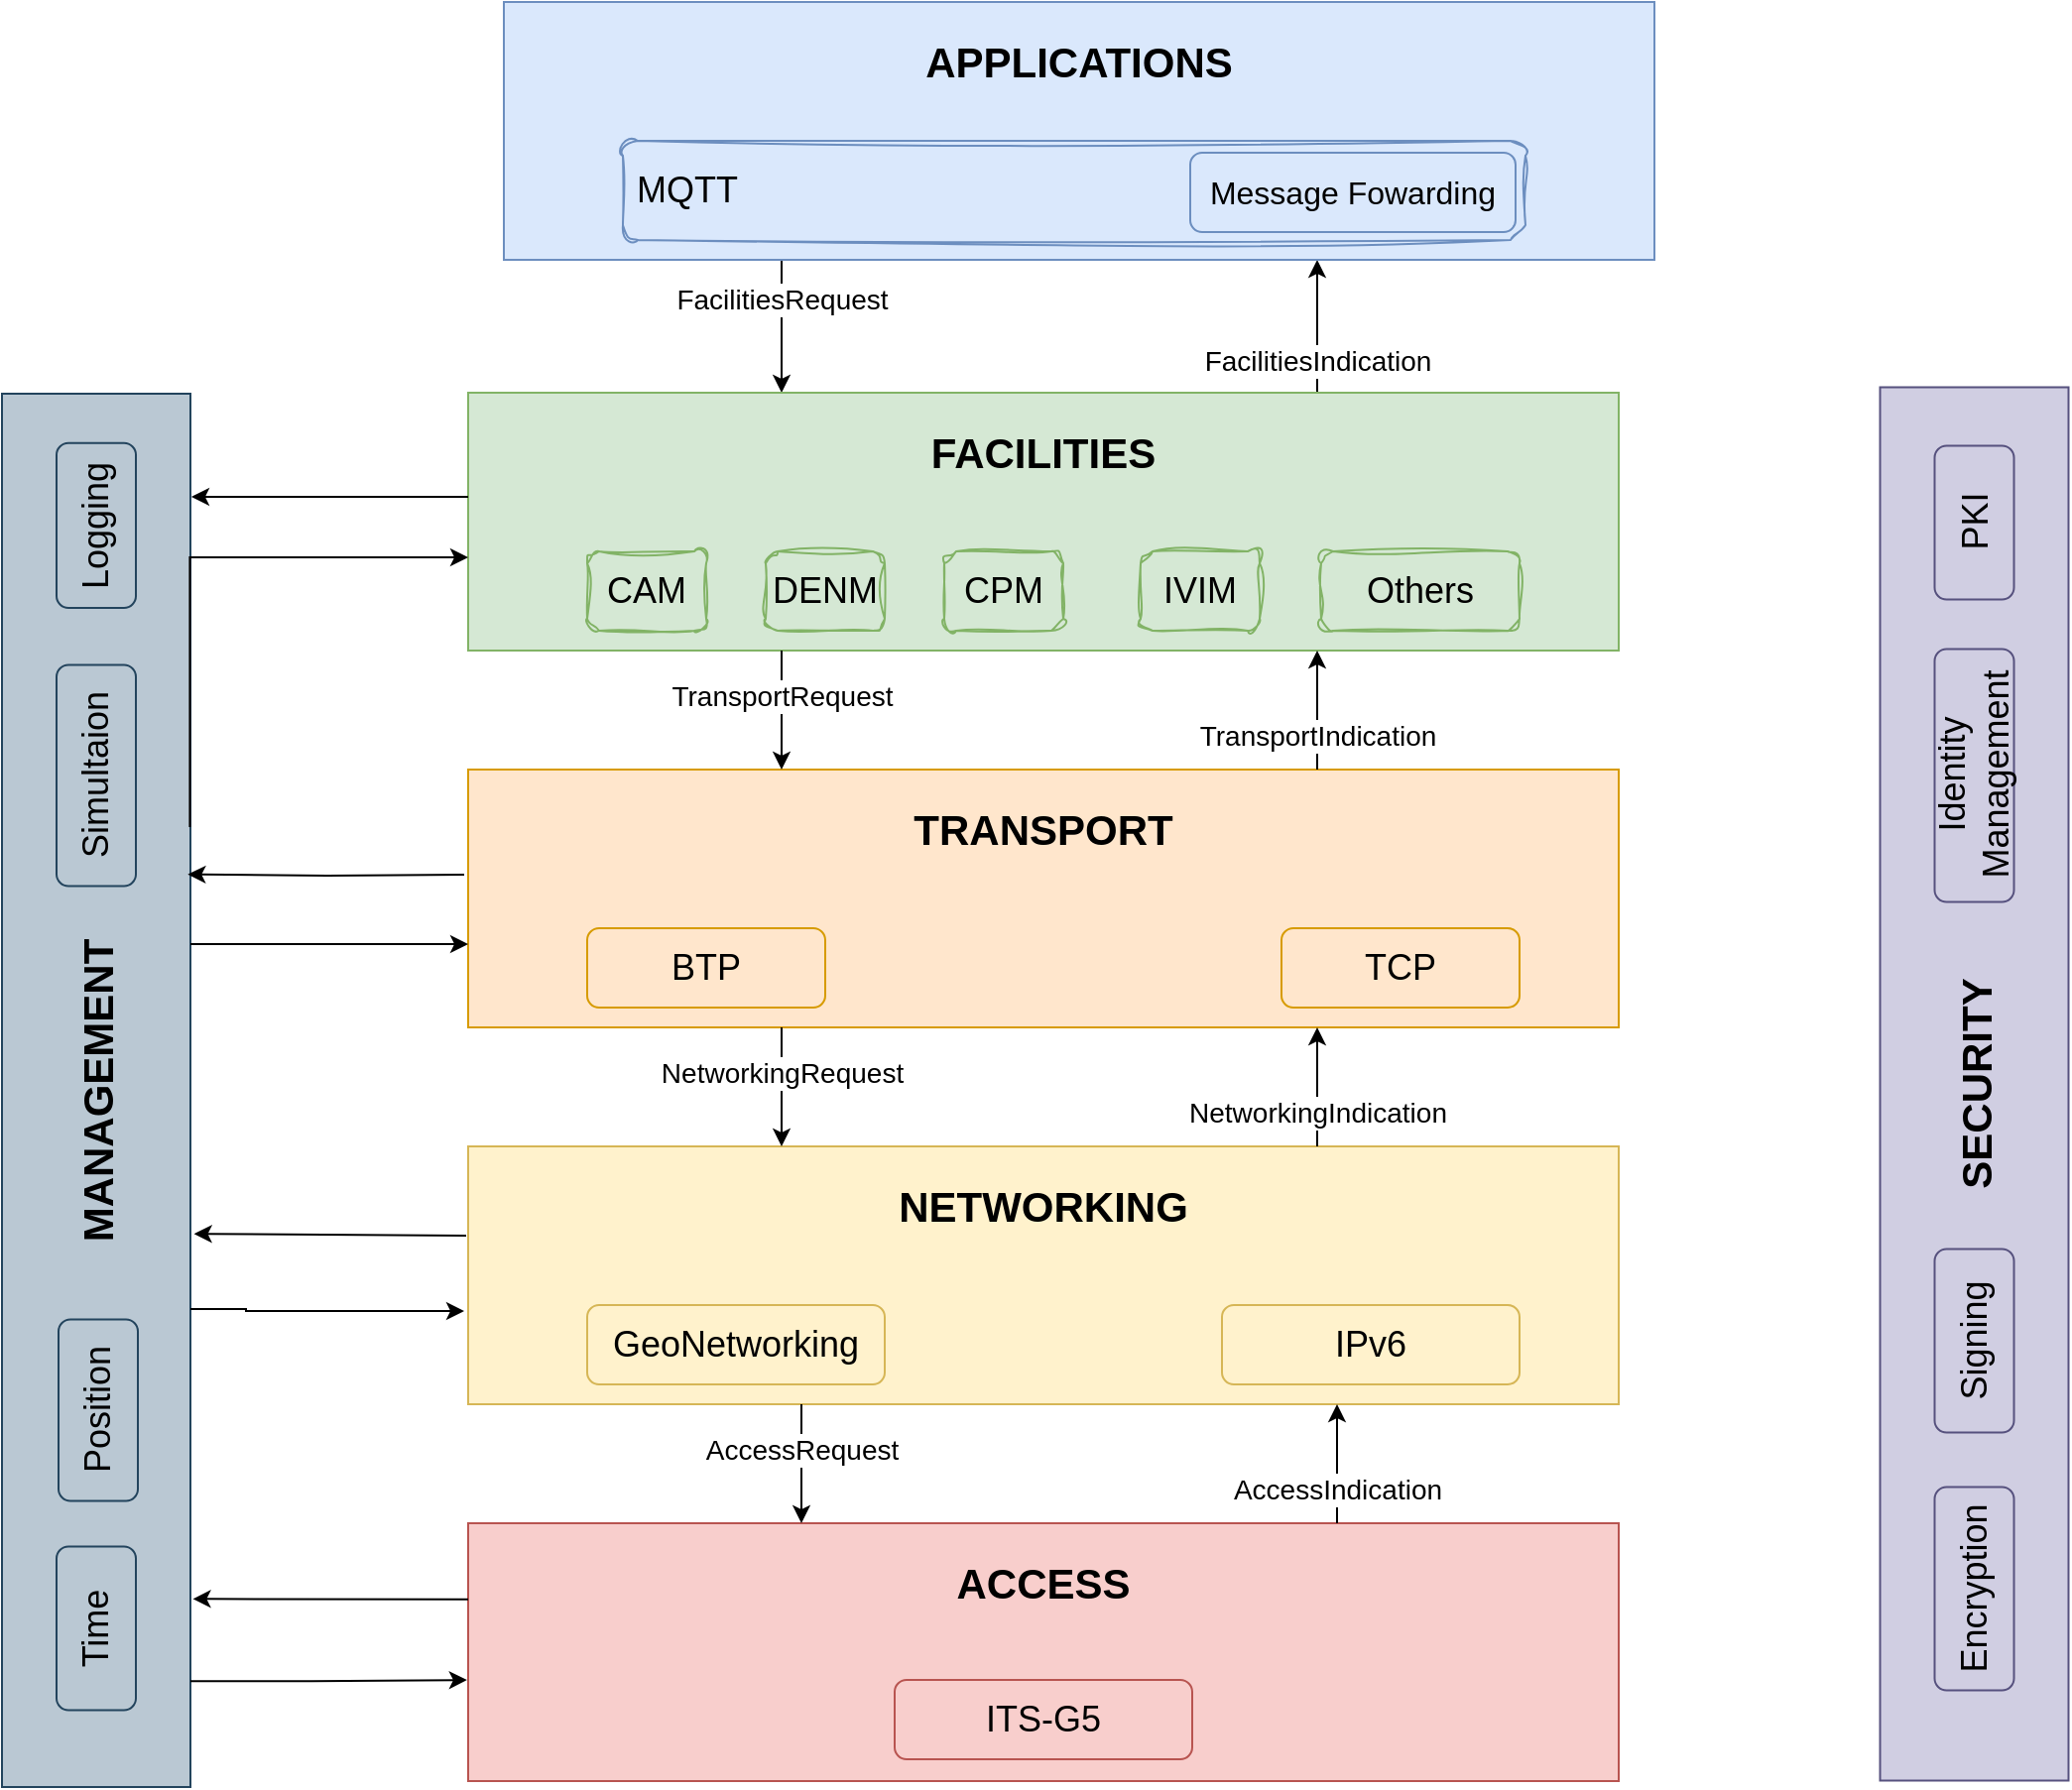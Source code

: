<mxfile version="21.2.3" type="device">
  <diagram name="Página-1" id="uKnVEjH_xgde9XSCPgQ8">
    <mxGraphModel dx="1965" dy="908" grid="1" gridSize="10" guides="1" tooltips="1" connect="1" arrows="1" fold="1" page="1" pageScale="1" pageWidth="963" pageHeight="787" math="0" shadow="0">
      <root>
        <mxCell id="0" />
        <mxCell id="1" parent="0" />
        <mxCell id="2IUkS7aFJ32HrLXfoUI_-3" value="&lt;font style=&quot;font-size: 14px;&quot;&gt;FacilitiesRequest&lt;/font&gt;" style="edgeStyle=orthogonalEdgeStyle;rounded=0;orthogonalLoop=1;jettySize=auto;html=1;" edge="1" parent="1" source="ywxuKEjS3HETENXKYk1R-1" target="ywxuKEjS3HETENXKYk1R-4">
          <mxGeometry x="-0.403" relative="1" as="geometry">
            <Array as="points">
              <mxPoint x="350" y="470" />
              <mxPoint x="350" y="470" />
            </Array>
            <mxPoint as="offset" />
          </mxGeometry>
        </mxCell>
        <mxCell id="2IUkS7aFJ32HrLXfoUI_-5" value="&lt;span style=&quot;color: rgb(0, 0, 0); font-family: Helvetica; font-style: normal; font-variant-ligatures: normal; font-variant-caps: normal; font-weight: 400; letter-spacing: normal; orphans: 2; text-align: center; text-indent: 0px; text-transform: none; widows: 2; word-spacing: 0px; -webkit-text-stroke-width: 0px; background-color: rgb(255, 255, 255); text-decoration-thickness: initial; text-decoration-style: initial; text-decoration-color: initial; float: none; display: inline !important;&quot;&gt;&lt;font style=&quot;font-size: 14px;&quot;&gt;FacilitiesIndication&lt;/font&gt;&lt;/span&gt;" style="edgeStyle=orthogonalEdgeStyle;rounded=0;orthogonalLoop=1;jettySize=auto;html=1;" edge="1" parent="1" source="ywxuKEjS3HETENXKYk1R-4" target="ywxuKEjS3HETENXKYk1R-1">
          <mxGeometry x="-0.502" relative="1" as="geometry">
            <Array as="points">
              <mxPoint x="620" y="490" />
              <mxPoint x="620" y="490" />
            </Array>
            <mxPoint as="offset" />
          </mxGeometry>
        </mxCell>
        <mxCell id="2IUkS7aFJ32HrLXfoUI_-6" value="" style="group" vertex="1" connectable="0" parent="1">
          <mxGeometry x="210" y="320" width="580" height="130" as="geometry" />
        </mxCell>
        <mxCell id="ywxuKEjS3HETENXKYk1R-1" value="&lt;font size=&quot;1&quot; style=&quot;&quot;&gt;&lt;b style=&quot;font-size: 21px;&quot;&gt;APPLICATIONS&lt;/b&gt;&lt;/font&gt;" style="rounded=0;whiteSpace=wrap;html=1;fillColor=#dae8fc;strokeColor=#6c8ebf;spacingTop=-70;" parent="2IUkS7aFJ32HrLXfoUI_-6" vertex="1">
          <mxGeometry width="580" height="130" as="geometry" />
        </mxCell>
        <mxCell id="H4YumQbrynYKa5-hTu4I-1" value="&lt;p style=&quot;line-height: 100%;&quot;&gt;&lt;font style=&quot;font-size: 18px;&quot;&gt;&amp;nbsp;MQTT&lt;/font&gt;&lt;/p&gt;" style="rounded=1;whiteSpace=wrap;html=1;fillColor=none;strokeColor=#6C8EBF;align=left;glass=0;shadow=0;sketch=1;curveFitting=1;jiggle=2;" parent="2IUkS7aFJ32HrLXfoUI_-6" vertex="1">
          <mxGeometry x="60" y="70" width="455" height="50" as="geometry" />
        </mxCell>
        <mxCell id="H4YumQbrynYKa5-hTu4I-3" value="&lt;span style=&quot;font-size: 16px;&quot;&gt;Message Fowarding&lt;/span&gt;" style="rounded=1;whiteSpace=wrap;html=1;fillColor=none;strokeColor=#6C8EBF;align=center;" parent="2IUkS7aFJ32HrLXfoUI_-6" vertex="1">
          <mxGeometry x="346" y="76" width="164" height="40" as="geometry" />
        </mxCell>
        <mxCell id="2IUkS7aFJ32HrLXfoUI_-7" value="" style="group" vertex="1" connectable="0" parent="1">
          <mxGeometry x="192" y="517" width="580" height="130" as="geometry" />
        </mxCell>
        <mxCell id="ywxuKEjS3HETENXKYk1R-4" value="&lt;span style=&quot;font-size: 21px;&quot;&gt;&lt;b&gt;FACILITIES&lt;/b&gt;&lt;/span&gt;" style="rounded=0;whiteSpace=wrap;html=1;fillColor=#d5e8d4;strokeColor=#82b366;spacingTop=-70;" parent="2IUkS7aFJ32HrLXfoUI_-7" vertex="1">
          <mxGeometry width="580" height="130" as="geometry" />
        </mxCell>
        <mxCell id="H4YumQbrynYKa5-hTu4I-5" value="&lt;font style=&quot;font-size: 18px;&quot;&gt;CAM&lt;/font&gt;" style="rounded=1;whiteSpace=wrap;html=1;fillColor=none;strokeColor=#82B366;align=center;sketch=1;curveFitting=1;jiggle=2;hachureAngle=-41;hachureGap=-1;imageHeight=24;" parent="2IUkS7aFJ32HrLXfoUI_-7" vertex="1">
          <mxGeometry x="60" y="80" width="60" height="40" as="geometry" />
        </mxCell>
        <mxCell id="H4YumQbrynYKa5-hTu4I-6" value="&lt;span style=&quot;font-size: 18px;&quot;&gt;DENM&lt;/span&gt;" style="rounded=1;whiteSpace=wrap;html=1;fillColor=none;strokeColor=#82B366;align=center;sketch=1;curveFitting=1;jiggle=2;hachureAngle=-41;hachureGap=-1;imageHeight=24;" parent="2IUkS7aFJ32HrLXfoUI_-7" vertex="1">
          <mxGeometry x="150" y="80" width="60" height="40" as="geometry" />
        </mxCell>
        <mxCell id="H4YumQbrynYKa5-hTu4I-7" value="&lt;font style=&quot;font-size: 18px;&quot;&gt;CPM&lt;/font&gt;" style="rounded=1;whiteSpace=wrap;html=1;fillColor=none;strokeColor=#82B366;align=center;sketch=1;curveFitting=1;jiggle=2;hachureAngle=-41;hachureGap=-1;imageHeight=24;" parent="2IUkS7aFJ32HrLXfoUI_-7" vertex="1">
          <mxGeometry x="240" y="80" width="60" height="40" as="geometry" />
        </mxCell>
        <mxCell id="H4YumQbrynYKa5-hTu4I-8" value="&lt;span style=&quot;font-size: 18px;&quot;&gt;IVIM&lt;/span&gt;" style="rounded=1;whiteSpace=wrap;html=1;fillColor=none;strokeColor=#82B366;align=center;sketch=1;curveFitting=1;jiggle=2;hachureAngle=-41;hachureGap=-1;imageHeight=24;" parent="2IUkS7aFJ32HrLXfoUI_-7" vertex="1">
          <mxGeometry x="339" y="80" width="60" height="40" as="geometry" />
        </mxCell>
        <mxCell id="H4YumQbrynYKa5-hTu4I-9" value="&lt;span style=&quot;font-size: 18px;&quot;&gt;Others&lt;/span&gt;" style="rounded=1;whiteSpace=wrap;html=1;fillColor=none;strokeColor=#82B366;align=center;sketch=1;curveFitting=1;jiggle=2;hachureAngle=-41;hachureGap=-1;imageHeight=24;" parent="2IUkS7aFJ32HrLXfoUI_-7" vertex="1">
          <mxGeometry x="430" y="80" width="100" height="40" as="geometry" />
        </mxCell>
        <mxCell id="2IUkS7aFJ32HrLXfoUI_-8" value="" style="group" vertex="1" connectable="0" parent="1">
          <mxGeometry x="192" y="707" width="580" height="130" as="geometry" />
        </mxCell>
        <mxCell id="ywxuKEjS3HETENXKYk1R-5" value="&lt;span style=&quot;font-size: 21px;&quot;&gt;&lt;b&gt;TRANSPORT&lt;/b&gt;&lt;/span&gt;" style="rounded=0;whiteSpace=wrap;html=1;fillColor=#ffe6cc;strokeColor=#d79b00;spacingTop=-70;" parent="2IUkS7aFJ32HrLXfoUI_-8" vertex="1">
          <mxGeometry width="580" height="130" as="geometry" />
        </mxCell>
        <mxCell id="H4YumQbrynYKa5-hTu4I-10" value="&lt;font style=&quot;font-size: 18px;&quot;&gt;BTP&lt;/font&gt;" style="rounded=1;whiteSpace=wrap;html=1;fillColor=none;strokeColor=#D79B00;align=center;" parent="2IUkS7aFJ32HrLXfoUI_-8" vertex="1">
          <mxGeometry x="60" y="80" width="120" height="40" as="geometry" />
        </mxCell>
        <mxCell id="H4YumQbrynYKa5-hTu4I-11" value="&lt;span style=&quot;font-size: 18px;&quot;&gt;TCP&lt;/span&gt;" style="rounded=1;whiteSpace=wrap;html=1;fillColor=none;strokeColor=#D79B00;align=center;rotation=0;" parent="2IUkS7aFJ32HrLXfoUI_-8" vertex="1">
          <mxGeometry x="410" y="80" width="120" height="40" as="geometry" />
        </mxCell>
        <mxCell id="2IUkS7aFJ32HrLXfoUI_-9" value="" style="group" vertex="1" connectable="0" parent="1">
          <mxGeometry x="192" y="897" width="580" height="130" as="geometry" />
        </mxCell>
        <mxCell id="ywxuKEjS3HETENXKYk1R-6" value="&lt;font size=&quot;1&quot; style=&quot;&quot;&gt;&lt;b style=&quot;font-size: 21px;&quot;&gt;NETWORKING&lt;/b&gt;&lt;/font&gt;" style="rounded=0;whiteSpace=wrap;html=1;fillColor=#fff2cc;strokeColor=#D6B656;spacingTop=-70;" parent="2IUkS7aFJ32HrLXfoUI_-9" vertex="1">
          <mxGeometry width="580" height="130" as="geometry" />
        </mxCell>
        <mxCell id="H4YumQbrynYKa5-hTu4I-12" value="&lt;font style=&quot;font-size: 18px;&quot;&gt;GeoNetworking&lt;/font&gt;" style="rounded=1;whiteSpace=wrap;html=1;fillColor=none;strokeColor=#D6B656;align=center;rotation=0;" parent="2IUkS7aFJ32HrLXfoUI_-9" vertex="1">
          <mxGeometry x="60" y="80" width="150" height="40" as="geometry" />
        </mxCell>
        <mxCell id="H4YumQbrynYKa5-hTu4I-13" value="&lt;font style=&quot;font-size: 18px;&quot;&gt;IPv6&lt;/font&gt;" style="rounded=1;whiteSpace=wrap;html=1;fillColor=none;strokeColor=#D6B656;align=center;rotation=0;" parent="2IUkS7aFJ32HrLXfoUI_-9" vertex="1">
          <mxGeometry x="380" y="80" width="150" height="40" as="geometry" />
        </mxCell>
        <mxCell id="2IUkS7aFJ32HrLXfoUI_-10" value="" style="group" vertex="1" connectable="0" parent="1">
          <mxGeometry x="192" y="1087" width="580" height="130" as="geometry" />
        </mxCell>
        <mxCell id="ywxuKEjS3HETENXKYk1R-7" value="&lt;font size=&quot;1&quot; style=&quot;&quot;&gt;&lt;b style=&quot;font-size: 21px;&quot;&gt;ACCESS&lt;/b&gt;&lt;/font&gt;" style="rounded=0;whiteSpace=wrap;html=1;fillColor=#f8cecc;strokeColor=#b85450;spacingTop=-70;" parent="2IUkS7aFJ32HrLXfoUI_-10" vertex="1">
          <mxGeometry width="580" height="130" as="geometry" />
        </mxCell>
        <mxCell id="H4YumQbrynYKa5-hTu4I-15" value="&lt;font style=&quot;font-size: 18px;&quot;&gt;ITS-G5&lt;/font&gt;" style="rounded=1;whiteSpace=wrap;html=1;fillColor=none;strokeColor=#B85450;align=center;rotation=0;" parent="2IUkS7aFJ32HrLXfoUI_-10" vertex="1">
          <mxGeometry x="215" y="79" width="150" height="40" as="geometry" />
        </mxCell>
        <mxCell id="2IUkS7aFJ32HrLXfoUI_-11" value="&lt;font style=&quot;font-size: 14px;&quot;&gt;TransportRequest&lt;/font&gt;" style="edgeStyle=orthogonalEdgeStyle;rounded=0;orthogonalLoop=1;jettySize=auto;html=1;" edge="1" parent="1" source="ywxuKEjS3HETENXKYk1R-4" target="ywxuKEjS3HETENXKYk1R-5">
          <mxGeometry x="-0.233" relative="1" as="geometry">
            <Array as="points">
              <mxPoint x="350" y="680" />
              <mxPoint x="350" y="680" />
            </Array>
            <mxPoint as="offset" />
          </mxGeometry>
        </mxCell>
        <mxCell id="2IUkS7aFJ32HrLXfoUI_-12" value="&lt;span style=&quot;color: rgb(0, 0, 0); font-family: Helvetica; font-style: normal; font-variant-ligatures: normal; font-variant-caps: normal; font-weight: 400; letter-spacing: normal; orphans: 2; text-align: center; text-indent: 0px; text-transform: none; widows: 2; word-spacing: 0px; -webkit-text-stroke-width: 0px; background-color: rgb(255, 255, 255); text-decoration-thickness: initial; text-decoration-style: initial; text-decoration-color: initial; float: none; display: inline !important;&quot;&gt;&lt;font style=&quot;font-size: 14px;&quot;&gt;TransportIndication&lt;/font&gt;&lt;/span&gt;" style="edgeStyle=orthogonalEdgeStyle;rounded=0;orthogonalLoop=1;jettySize=auto;html=1;" edge="1" parent="1" source="ywxuKEjS3HETENXKYk1R-5" target="ywxuKEjS3HETENXKYk1R-4">
          <mxGeometry x="-0.433" relative="1" as="geometry">
            <Array as="points">
              <mxPoint x="620" y="670" />
              <mxPoint x="620" y="670" />
            </Array>
            <mxPoint as="offset" />
          </mxGeometry>
        </mxCell>
        <mxCell id="2IUkS7aFJ32HrLXfoUI_-13" value="&lt;span style=&quot;color: rgb(0, 0, 0); font-family: Helvetica; font-style: normal; font-variant-ligatures: normal; font-variant-caps: normal; font-weight: 400; letter-spacing: normal; orphans: 2; text-align: center; text-indent: 0px; text-transform: none; widows: 2; word-spacing: 0px; -webkit-text-stroke-width: 0px; background-color: rgb(255, 255, 255); text-decoration-thickness: initial; text-decoration-style: initial; text-decoration-color: initial; float: none; display: inline !important;&quot;&gt;&lt;font style=&quot;font-size: 14px;&quot;&gt;NetworkingRequest&lt;/font&gt;&lt;/span&gt;" style="edgeStyle=orthogonalEdgeStyle;rounded=0;orthogonalLoop=1;jettySize=auto;html=1;" edge="1" parent="1" source="ywxuKEjS3HETENXKYk1R-5" target="ywxuKEjS3HETENXKYk1R-6">
          <mxGeometry x="-0.233" relative="1" as="geometry">
            <Array as="points">
              <mxPoint x="350" y="850" />
              <mxPoint x="350" y="850" />
            </Array>
            <mxPoint as="offset" />
          </mxGeometry>
        </mxCell>
        <mxCell id="2IUkS7aFJ32HrLXfoUI_-14" value="&lt;span style=&quot;color: rgb(0, 0, 0); font-family: Helvetica; font-style: normal; font-variant-ligatures: normal; font-variant-caps: normal; font-weight: 400; letter-spacing: normal; orphans: 2; text-align: center; text-indent: 0px; text-transform: none; widows: 2; word-spacing: 0px; -webkit-text-stroke-width: 0px; background-color: rgb(255, 255, 255); text-decoration-thickness: initial; text-decoration-style: initial; text-decoration-color: initial; float: none; display: inline !important;&quot;&gt;&lt;font style=&quot;font-size: 14px;&quot;&gt;NetworkingIndication&lt;/font&gt;&lt;/span&gt;" style="edgeStyle=orthogonalEdgeStyle;rounded=0;orthogonalLoop=1;jettySize=auto;html=1;" edge="1" parent="1" source="ywxuKEjS3HETENXKYk1R-6" target="ywxuKEjS3HETENXKYk1R-5">
          <mxGeometry x="-0.433" relative="1" as="geometry">
            <Array as="points">
              <mxPoint x="620" y="840" />
              <mxPoint x="620" y="840" />
            </Array>
            <mxPoint as="offset" />
          </mxGeometry>
        </mxCell>
        <mxCell id="2IUkS7aFJ32HrLXfoUI_-15" value="&lt;span style=&quot;color: rgb(0, 0, 0); font-family: Helvetica; font-style: normal; font-variant-ligatures: normal; font-variant-caps: normal; font-weight: 400; letter-spacing: normal; orphans: 2; text-align: center; text-indent: 0px; text-transform: none; widows: 2; word-spacing: 0px; -webkit-text-stroke-width: 0px; background-color: rgb(255, 255, 255); text-decoration-thickness: initial; text-decoration-style: initial; text-decoration-color: initial; float: none; display: inline !important;&quot;&gt;&lt;font style=&quot;font-size: 14px;&quot;&gt;AccessRequest&lt;/font&gt;&lt;/span&gt;" style="edgeStyle=orthogonalEdgeStyle;rounded=0;orthogonalLoop=1;jettySize=auto;html=1;" edge="1" parent="1" source="ywxuKEjS3HETENXKYk1R-6" target="ywxuKEjS3HETENXKYk1R-7">
          <mxGeometry x="-0.233" relative="1" as="geometry">
            <Array as="points">
              <mxPoint x="360" y="1040" />
              <mxPoint x="360" y="1040" />
            </Array>
            <mxPoint as="offset" />
          </mxGeometry>
        </mxCell>
        <mxCell id="2IUkS7aFJ32HrLXfoUI_-16" value="&lt;span style=&quot;color: rgb(0, 0, 0); font-family: Helvetica; font-style: normal; font-variant-ligatures: normal; font-variant-caps: normal; font-weight: 400; letter-spacing: normal; orphans: 2; text-align: center; text-indent: 0px; text-transform: none; widows: 2; word-spacing: 0px; -webkit-text-stroke-width: 0px; background-color: rgb(255, 255, 255); text-decoration-thickness: initial; text-decoration-style: initial; text-decoration-color: initial; float: none; display: inline !important;&quot;&gt;&lt;font style=&quot;font-size: 14px;&quot;&gt;AccessIndication&lt;/font&gt;&lt;/span&gt;" style="edgeStyle=orthogonalEdgeStyle;rounded=0;orthogonalLoop=1;jettySize=auto;html=1;" edge="1" parent="1" source="ywxuKEjS3HETENXKYk1R-7" target="ywxuKEjS3HETENXKYk1R-6">
          <mxGeometry x="-0.433" relative="1" as="geometry">
            <Array as="points">
              <mxPoint x="630" y="1040" />
              <mxPoint x="630" y="1040" />
            </Array>
            <mxPoint as="offset" />
          </mxGeometry>
        </mxCell>
        <mxCell id="2IUkS7aFJ32HrLXfoUI_-36" value="" style="group" vertex="1" connectable="0" parent="1">
          <mxGeometry x="-43.0" y="320" width="398.75" height="900" as="geometry" />
        </mxCell>
        <mxCell id="2IUkS7aFJ32HrLXfoUI_-65" value="" style="group" vertex="1" connectable="0" parent="2IUkS7aFJ32HrLXfoUI_-36">
          <mxGeometry x="-6.395e-14" y="197.5" width="95.0" height="702.5" as="geometry" />
        </mxCell>
        <mxCell id="2IUkS7aFJ32HrLXfoUI_-30" value="&lt;font size=&quot;1&quot; style=&quot;&quot;&gt;&lt;b style=&quot;font-size: 21px;&quot;&gt;MANAGEMENT&lt;br&gt;&lt;/b&gt;&lt;/font&gt;" style="rounded=0;whiteSpace=wrap;html=1;fillColor=#bac8d3;strokeColor=#23445d;spacingTop=0;direction=east;flipV=0;flipH=0;rotation=270;" vertex="1" parent="2IUkS7aFJ32HrLXfoUI_-65">
          <mxGeometry x="-303.75" y="303.75" width="702.5" height="95" as="geometry" />
        </mxCell>
        <mxCell id="2IUkS7aFJ32HrLXfoUI_-31" value="&lt;font style=&quot;font-size: 18px;&quot;&gt;Time&lt;br&gt;&lt;/font&gt;" style="rounded=1;whiteSpace=wrap;html=1;fillColor=none;strokeColor=#23445D;align=center;rotation=270;" vertex="1" parent="2IUkS7aFJ32HrLXfoUI_-65">
          <mxGeometry x="6.25" y="602.5" width="82.5" height="40" as="geometry" />
        </mxCell>
        <mxCell id="2IUkS7aFJ32HrLXfoUI_-33" value="&lt;font style=&quot;font-size: 18px;&quot;&gt;Position&lt;br&gt;&lt;/font&gt;" style="rounded=1;whiteSpace=wrap;html=1;fillColor=none;strokeColor=#23445D;align=center;rotation=270;" vertex="1" parent="2IUkS7aFJ32HrLXfoUI_-65">
          <mxGeometry x="2.73" y="492.5" width="91.55" height="40" as="geometry" />
        </mxCell>
        <mxCell id="2IUkS7aFJ32HrLXfoUI_-34" value="&lt;font style=&quot;font-size: 18px;&quot;&gt;Simultaion&lt;br&gt;&lt;/font&gt;" style="rounded=1;whiteSpace=wrap;html=1;fillColor=none;strokeColor=#23445D;align=center;rotation=270;" vertex="1" parent="2IUkS7aFJ32HrLXfoUI_-65">
          <mxGeometry x="-8.27" y="172.5" width="111.55" height="40" as="geometry" />
        </mxCell>
        <mxCell id="2IUkS7aFJ32HrLXfoUI_-35" value="&lt;font style=&quot;font-size: 18px;&quot;&gt;Logging&lt;br&gt;&lt;/font&gt;" style="rounded=1;whiteSpace=wrap;html=1;fillColor=none;strokeColor=#23445D;align=center;rotation=270;" vertex="1" parent="2IUkS7aFJ32HrLXfoUI_-65">
          <mxGeometry x="5.94" y="46.44" width="83.13" height="40" as="geometry" />
        </mxCell>
        <mxCell id="2IUkS7aFJ32HrLXfoUI_-41" style="edgeStyle=orthogonalEdgeStyle;rounded=0;orthogonalLoop=1;jettySize=auto;html=1;exitX=0.689;exitY=0.997;exitDx=0;exitDy=0;exitPerimeter=0;" edge="1" parent="1" source="2IUkS7aFJ32HrLXfoUI_-30" target="ywxuKEjS3HETENXKYk1R-4">
          <mxGeometry relative="1" as="geometry">
            <Array as="points">
              <mxPoint x="60" y="600" />
              <mxPoint x="60" y="600" />
            </Array>
          </mxGeometry>
        </mxCell>
        <mxCell id="2IUkS7aFJ32HrLXfoUI_-43" style="edgeStyle=orthogonalEdgeStyle;rounded=0;orthogonalLoop=1;jettySize=auto;html=1;entryX=0.926;entryY=1.005;entryDx=0;entryDy=0;entryPerimeter=0;" edge="1" parent="1" source="ywxuKEjS3HETENXKYk1R-4" target="2IUkS7aFJ32HrLXfoUI_-30">
          <mxGeometry relative="1" as="geometry">
            <mxPoint x="40" y="570" as="targetPoint" />
            <Array as="points">
              <mxPoint x="113" y="569" />
            </Array>
          </mxGeometry>
        </mxCell>
        <mxCell id="2IUkS7aFJ32HrLXfoUI_-50" style="edgeStyle=orthogonalEdgeStyle;rounded=0;orthogonalLoop=1;jettySize=auto;html=1;entryX=0;entryY=0.677;entryDx=0;entryDy=0;entryPerimeter=0;exitX=0.605;exitY=1;exitDx=0;exitDy=0;exitPerimeter=0;" edge="1" parent="1" source="2IUkS7aFJ32HrLXfoUI_-30" target="ywxuKEjS3HETENXKYk1R-5">
          <mxGeometry relative="1" as="geometry">
            <Array as="points" />
          </mxGeometry>
        </mxCell>
        <mxCell id="2IUkS7aFJ32HrLXfoUI_-51" style="edgeStyle=orthogonalEdgeStyle;rounded=0;orthogonalLoop=1;jettySize=auto;html=1;entryX=0.655;entryY=0.986;entryDx=0;entryDy=0;entryPerimeter=0;" edge="1" parent="1" target="2IUkS7aFJ32HrLXfoUI_-30">
          <mxGeometry relative="1" as="geometry">
            <mxPoint x="190" y="760" as="sourcePoint" />
            <mxPoint x="40" y="772" as="targetPoint" />
            <Array as="points" />
          </mxGeometry>
        </mxCell>
        <mxCell id="2IUkS7aFJ32HrLXfoUI_-53" style="edgeStyle=orthogonalEdgeStyle;rounded=0;orthogonalLoop=1;jettySize=auto;html=1;exitX=0.343;exitY=1;exitDx=0;exitDy=0;exitPerimeter=0;" edge="1" parent="1" source="2IUkS7aFJ32HrLXfoUI_-30">
          <mxGeometry relative="1" as="geometry">
            <mxPoint x="80" y="970" as="sourcePoint" />
            <mxPoint x="190" y="980" as="targetPoint" />
            <Array as="points">
              <mxPoint x="80" y="979" />
            </Array>
          </mxGeometry>
        </mxCell>
        <mxCell id="2IUkS7aFJ32HrLXfoUI_-55" style="edgeStyle=orthogonalEdgeStyle;rounded=0;orthogonalLoop=1;jettySize=auto;html=1;entryX=0.397;entryY=1.019;entryDx=0;entryDy=0;entryPerimeter=0;" edge="1" parent="1" target="2IUkS7aFJ32HrLXfoUI_-30">
          <mxGeometry relative="1" as="geometry">
            <mxPoint x="190" y="942" as="sourcePoint" />
            <Array as="points">
              <mxPoint x="191" y="942" />
            </Array>
          </mxGeometry>
        </mxCell>
        <mxCell id="2IUkS7aFJ32HrLXfoUI_-56" style="edgeStyle=orthogonalEdgeStyle;rounded=0;orthogonalLoop=1;jettySize=auto;html=1;entryX=-0.001;entryY=0.608;entryDx=0;entryDy=0;entryPerimeter=0;exitX=0.076;exitY=1;exitDx=0;exitDy=0;exitPerimeter=0;" edge="1" parent="1" source="2IUkS7aFJ32HrLXfoUI_-30" target="ywxuKEjS3HETENXKYk1R-7">
          <mxGeometry relative="1" as="geometry">
            <Array as="points">
              <mxPoint x="113" y="1167" />
            </Array>
          </mxGeometry>
        </mxCell>
        <mxCell id="2IUkS7aFJ32HrLXfoUI_-57" style="edgeStyle=orthogonalEdgeStyle;rounded=0;orthogonalLoop=1;jettySize=auto;html=1;entryX=0.135;entryY=1.013;entryDx=0;entryDy=0;entryPerimeter=0;exitX=0;exitY=0.295;exitDx=0;exitDy=0;exitPerimeter=0;" edge="1" parent="1" source="ywxuKEjS3HETENXKYk1R-7" target="2IUkS7aFJ32HrLXfoUI_-30">
          <mxGeometry relative="1" as="geometry">
            <mxPoint x="190" y="1136" as="sourcePoint" />
            <mxPoint x="40" y="1136" as="targetPoint" />
            <Array as="points">
              <mxPoint x="191" y="1125" />
            </Array>
          </mxGeometry>
        </mxCell>
        <mxCell id="2IUkS7aFJ32HrLXfoUI_-64" value="&lt;font size=&quot;1&quot; style=&quot;&quot;&gt;&lt;b style=&quot;font-size: 21px;&quot;&gt;SECURITY&lt;br&gt;&lt;/b&gt;&lt;/font&gt;" style="rounded=0;whiteSpace=wrap;html=1;fillColor=#d0cee2;strokeColor=#56517E;spacingTop=0;direction=east;flipV=0;flipH=0;rotation=270;" vertex="1" parent="1">
          <mxGeometry x="600.0" y="818" width="702.5" height="95" as="geometry" />
        </mxCell>
        <mxCell id="2IUkS7aFJ32HrLXfoUI_-66" value="&lt;font style=&quot;font-size: 18px;&quot;&gt;Encryption&lt;br&gt;&lt;/font&gt;" style="rounded=1;whiteSpace=wrap;html=1;fillColor=none;strokeColor=#56517E;align=center;rotation=270;" vertex="1" parent="1">
          <mxGeometry x="900" y="1100" width="102.5" height="40" as="geometry" />
        </mxCell>
        <mxCell id="2IUkS7aFJ32HrLXfoUI_-67" value="&lt;font style=&quot;font-size: 18px;&quot;&gt;Signing&lt;br&gt;&lt;/font&gt;" style="rounded=1;whiteSpace=wrap;html=1;fillColor=none;strokeColor=#56517E;align=center;rotation=270;" vertex="1" parent="1">
          <mxGeometry x="905" y="975" width="92.5" height="40" as="geometry" />
        </mxCell>
        <mxCell id="2IUkS7aFJ32HrLXfoUI_-68" value="&lt;font style=&quot;font-size: 18px;&quot;&gt;PKI&lt;br&gt;&lt;/font&gt;" style="rounded=1;whiteSpace=wrap;html=1;fillColor=none;strokeColor=#56517E;align=center;rotation=270;" vertex="1" parent="1">
          <mxGeometry x="912.5" y="562.5" width="77.5" height="40" as="geometry" />
        </mxCell>
        <mxCell id="2IUkS7aFJ32HrLXfoUI_-69" value="&lt;font style=&quot;font-size: 18px;&quot;&gt;Identity&lt;br&gt;Management&lt;br&gt;&lt;/font&gt;" style="rounded=1;whiteSpace=wrap;html=1;fillColor=none;strokeColor=#56517E;align=center;rotation=270;" vertex="1" parent="1">
          <mxGeometry x="887.5" y="690" width="127.5" height="40" as="geometry" />
        </mxCell>
      </root>
    </mxGraphModel>
  </diagram>
</mxfile>
